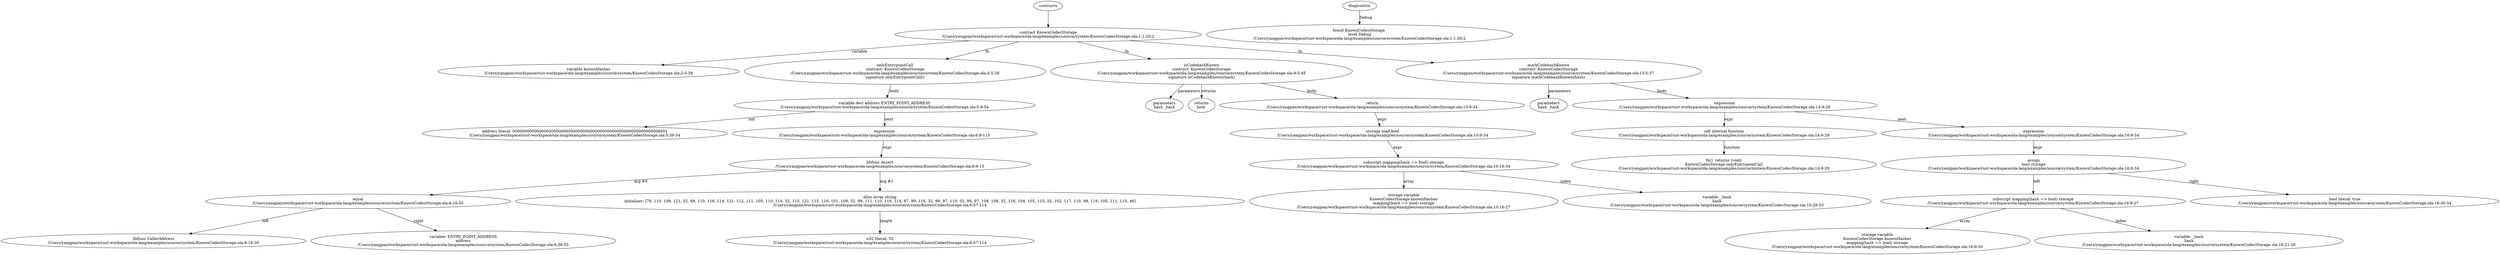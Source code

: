 strict digraph "/Users/yangpan/workspace/rust-workspace/ola-lang/examples/source/system/KnownCodesStorage.ola" {
	contract [label="contract KnownCodesStorage\n/Users/yangpan/workspace/rust-workspace/ola-lang/examples/source/system/KnownCodesStorage.ola:1:1-20:2"]
	var [label="variable knownHashes\n/Users/yangpan/workspace/rust-workspace/ola-lang/examples/source/system/KnownCodesStorage.ola:2:5-38"]
	onlyEntrypointCall [label="onlyEntrypointCall\ncontract: KnownCodesStorage\n/Users/yangpan/workspace/rust-workspace/ola-lang/examples/source/system/KnownCodesStorage.ola:4:5-28\nsignature onlyEntrypointCall()"]
	var_decl [label="variable decl address ENTRY_POINT_ADDRESS\n/Users/yangpan/workspace/rust-workspace/ola-lang/examples/source/system/KnownCodesStorage.ola:5:9-54"]
	address_literal [label="address literal: 0000000000000000000000000000000000000000000000000000000000008001\n/Users/yangpan/workspace/rust-workspace/ola-lang/examples/source/system/KnownCodesStorage.ola:5:39-54"]
	expr [label="expression\n/Users/yangpan/workspace/rust-workspace/ola-lang/examples/source/system/KnownCodesStorage.ola:6:9-115"]
	libfunc [label="libfunc Assert\n/Users/yangpan/workspace/rust-workspace/ola-lang/examples/source/system/KnownCodesStorage.ola:6:9-15"]
	equal [label="equal\n/Users/yangpan/workspace/rust-workspace/ola-lang/examples/source/system/KnownCodesStorage.ola:6:16-55"]
	libfunc_9 [label="libfunc CallerAddress\n/Users/yangpan/workspace/rust-workspace/ola-lang/examples/source/system/KnownCodesStorage.ola:6:16-30"]
	variable [label="variable: ENTRY_POINT_ADDRESS\naddress\n/Users/yangpan/workspace/rust-workspace/ola-lang/examples/source/system/KnownCodesStorage.ola:6:36-55"]
	alloc_array [label="alloc array string\ninitializer: [79, 110, 108, 121, 32, 69, 110, 116, 114, 121, 112, 111, 105, 110, 116, 32, 115, 121, 115, 116, 101, 109, 32, 99, 111, 110, 116, 114, 97, 99, 116, 32, 99, 97, 110, 32, 99, 97, 108, 108, 32, 116, 104, 105, 115, 32, 102, 117, 110, 99, 116, 105, 111, 110, 46]\n/Users/yangpan/workspace/rust-workspace/ola-lang/examples/source/system/KnownCodesStorage.ola:6:57-114"]
	number_literal [label="u32 literal: 55\n/Users/yangpan/workspace/rust-workspace/ola-lang/examples/source/system/KnownCodesStorage.ola:6:57-114"]
	isCodehashKnown [label="isCodehashKnown\ncontract: KnownCodesStorage\n/Users/yangpan/workspace/rust-workspace/ola-lang/examples/source/system/KnownCodesStorage.ola:9:5-45\nsignature isCodehashKnown(hash)"]
	parameters [label="parameters\nhash _hash"]
	returns [label="returns\nbool "]
	return [label="return\n/Users/yangpan/workspace/rust-workspace/ola-lang/examples/source/system/KnownCodesStorage.ola:10:9-34"]
	storage_load [label="storage load bool\n/Users/yangpan/workspace/rust-workspace/ola-lang/examples/source/system/KnownCodesStorage.ola:10:9-34"]
	subscript [label="subscript mapping(hash => bool) storage\n/Users/yangpan/workspace/rust-workspace/ola-lang/examples/source/system/KnownCodesStorage.ola:10:16-34"]
	storage_var [label="storage variable\nKnownCodesStorage.knownHashes\nmapping(hash => bool) storage\n/Users/yangpan/workspace/rust-workspace/ola-lang/examples/source/system/KnownCodesStorage.ola:10:16-27"]
	variable_20 [label="variable: _hash\nhash\n/Users/yangpan/workspace/rust-workspace/ola-lang/examples/source/system/KnownCodesStorage.ola:10:28-33"]
	markCodehashKnown [label="markCodehashKnown\ncontract: KnownCodesStorage\n/Users/yangpan/workspace/rust-workspace/ola-lang/examples/source/system/KnownCodesStorage.ola:13:5-37\nsignature markCodehashKnown(hash)"]
	parameters_22 [label="parameters\nhash _hash"]
	expr_23 [label="expression\n/Users/yangpan/workspace/rust-workspace/ola-lang/examples/source/system/KnownCodesStorage.ola:14:9-29"]
	call_internal_function [label="call internal function\n/Users/yangpan/workspace/rust-workspace/ola-lang/examples/source/system/KnownCodesStorage.ola:14:9-29"]
	internal_function [label="fn()  returns (void)\nKnownCodesStorage.onlyEntrypointCall\n/Users/yangpan/workspace/rust-workspace/ola-lang/examples/source/system/KnownCodesStorage.ola:14:9-29"]
	expr_26 [label="expression\n/Users/yangpan/workspace/rust-workspace/ola-lang/examples/source/system/KnownCodesStorage.ola:16:9-34"]
	assign [label="assign\nbool storage\n/Users/yangpan/workspace/rust-workspace/ola-lang/examples/source/system/KnownCodesStorage.ola:16:9-34"]
	subscript_28 [label="subscript mapping(hash => bool) storage\n/Users/yangpan/workspace/rust-workspace/ola-lang/examples/source/system/KnownCodesStorage.ola:16:9-27"]
	storage_var_29 [label="storage variable\nKnownCodesStorage.knownHashes\nmapping(hash => bool) storage\n/Users/yangpan/workspace/rust-workspace/ola-lang/examples/source/system/KnownCodesStorage.ola:16:9-20"]
	variable_30 [label="variable: _hash\nhash\n/Users/yangpan/workspace/rust-workspace/ola-lang/examples/source/system/KnownCodesStorage.ola:16:21-26"]
	bool_literal [label="bool literal: true\n/Users/yangpan/workspace/rust-workspace/ola-lang/examples/source/system/KnownCodesStorage.ola:16:30-34"]
	diagnostic [label="found KnownCodesStorage \nlevel Debug\n/Users/yangpan/workspace/rust-workspace/ola-lang/examples/source/system/KnownCodesStorage.ola:1:1-20:2"]
	contracts -> contract
	contract -> var [label="variable"]
	contract -> onlyEntrypointCall [label="fn"]
	onlyEntrypointCall -> var_decl [label="body"]
	var_decl -> address_literal [label="init"]
	var_decl -> expr [label="next"]
	expr -> libfunc [label="expr"]
	libfunc -> equal [label="arg #0"]
	equal -> libfunc_9 [label="left"]
	equal -> variable [label="right"]
	libfunc -> alloc_array [label="arg #1"]
	alloc_array -> number_literal [label="length"]
	contract -> isCodehashKnown [label="fn"]
	isCodehashKnown -> parameters [label="parameters"]
	isCodehashKnown -> returns [label="returns"]
	isCodehashKnown -> return [label="body"]
	return -> storage_load [label="expr"]
	storage_load -> subscript [label="expr"]
	subscript -> storage_var [label="array"]
	subscript -> variable_20 [label="index"]
	contract -> markCodehashKnown [label="fn"]
	markCodehashKnown -> parameters_22 [label="parameters"]
	markCodehashKnown -> expr_23 [label="body"]
	expr_23 -> call_internal_function [label="expr"]
	call_internal_function -> internal_function [label="function"]
	expr_23 -> expr_26 [label="next"]
	expr_26 -> assign [label="expr"]
	assign -> subscript_28 [label="left"]
	subscript_28 -> storage_var_29 [label="array"]
	subscript_28 -> variable_30 [label="index"]
	assign -> bool_literal [label="right"]
	diagnostics -> diagnostic [label="Debug"]
}
